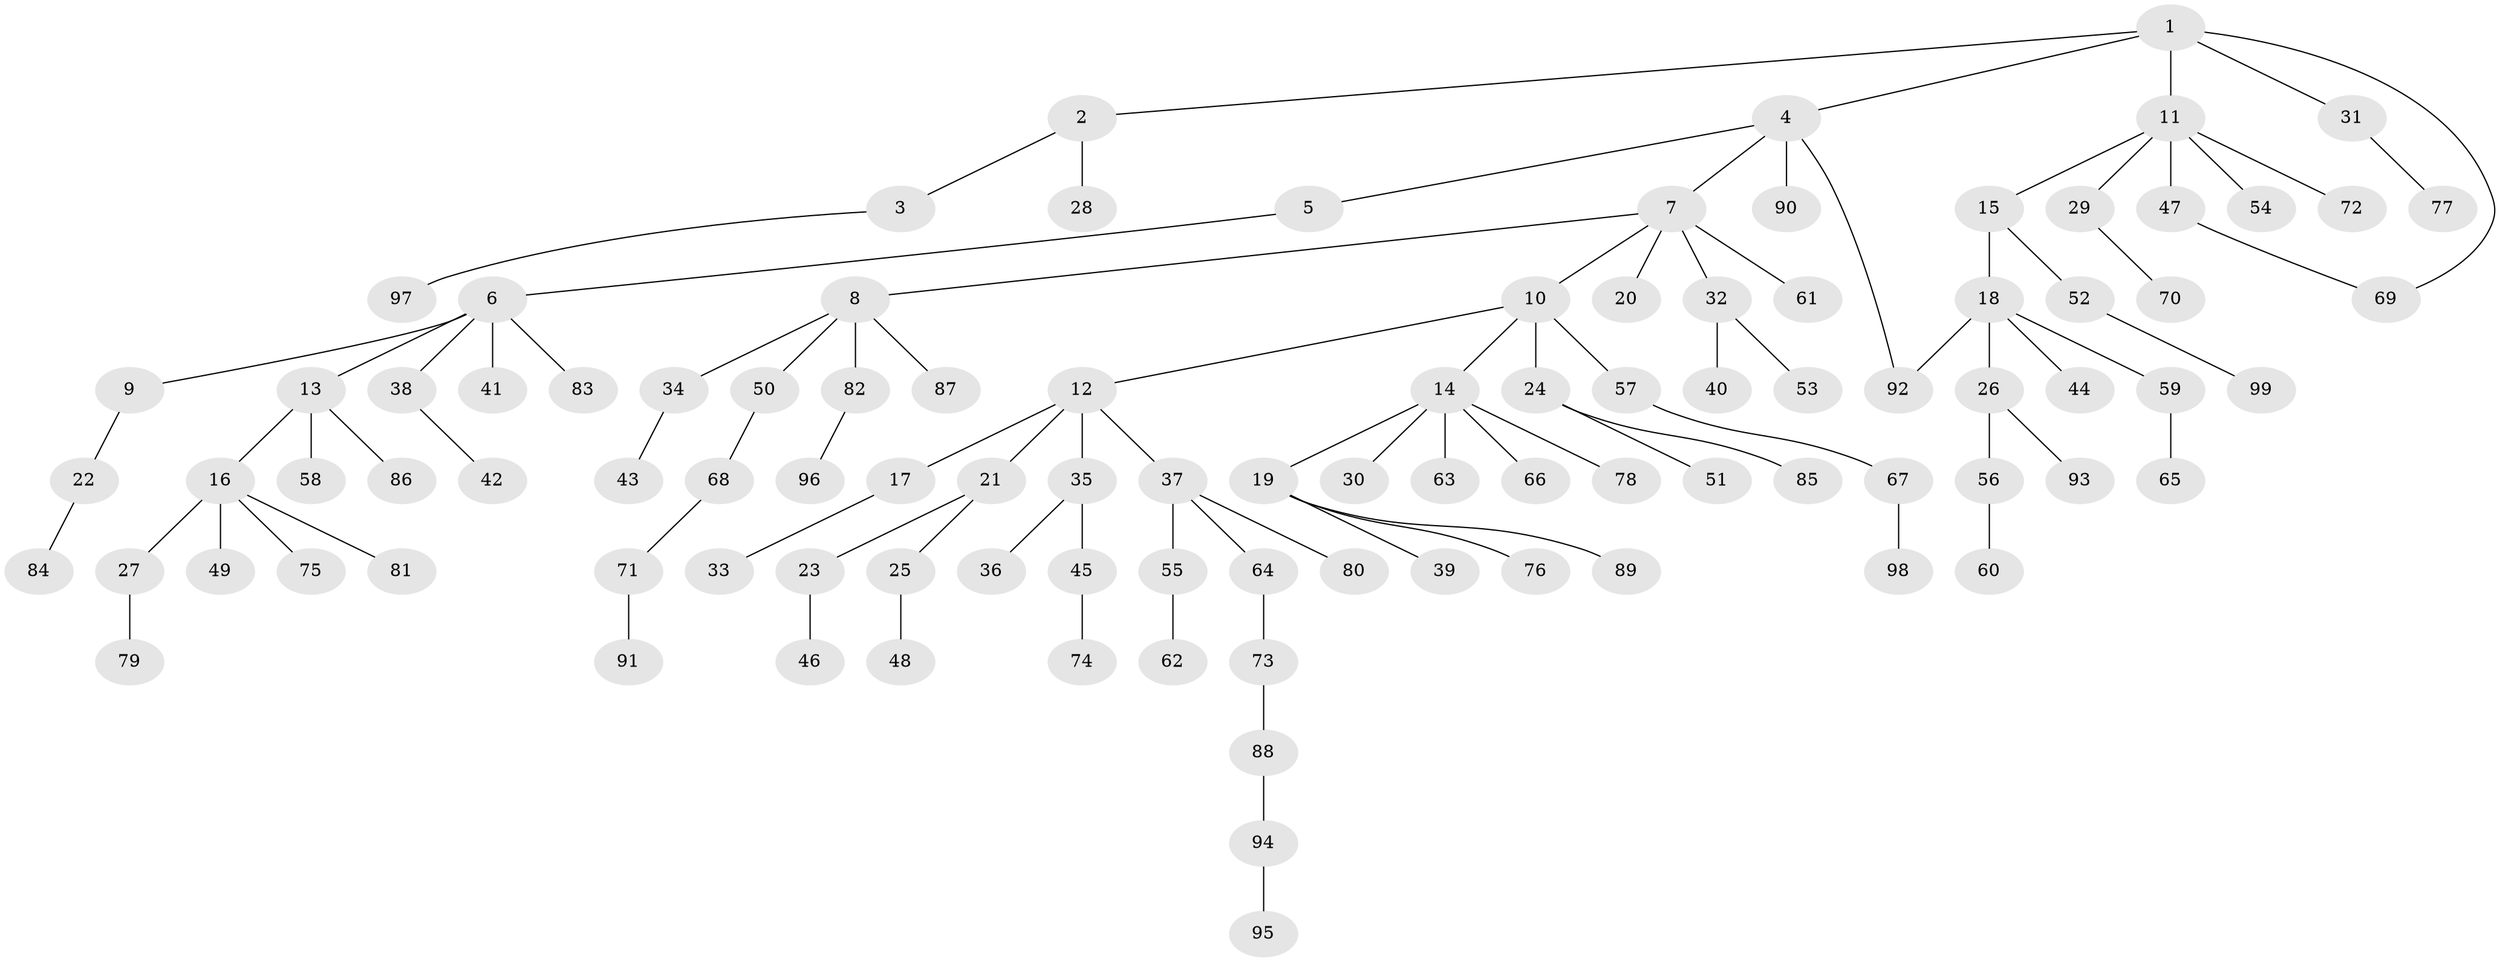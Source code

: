 // Generated by graph-tools (version 1.1) at 2025/42/03/09/25 04:42:09]
// undirected, 99 vertices, 100 edges
graph export_dot {
graph [start="1"]
  node [color=gray90,style=filled];
  1;
  2;
  3;
  4;
  5;
  6;
  7;
  8;
  9;
  10;
  11;
  12;
  13;
  14;
  15;
  16;
  17;
  18;
  19;
  20;
  21;
  22;
  23;
  24;
  25;
  26;
  27;
  28;
  29;
  30;
  31;
  32;
  33;
  34;
  35;
  36;
  37;
  38;
  39;
  40;
  41;
  42;
  43;
  44;
  45;
  46;
  47;
  48;
  49;
  50;
  51;
  52;
  53;
  54;
  55;
  56;
  57;
  58;
  59;
  60;
  61;
  62;
  63;
  64;
  65;
  66;
  67;
  68;
  69;
  70;
  71;
  72;
  73;
  74;
  75;
  76;
  77;
  78;
  79;
  80;
  81;
  82;
  83;
  84;
  85;
  86;
  87;
  88;
  89;
  90;
  91;
  92;
  93;
  94;
  95;
  96;
  97;
  98;
  99;
  1 -- 2;
  1 -- 4;
  1 -- 11;
  1 -- 31;
  1 -- 69;
  2 -- 3;
  2 -- 28;
  3 -- 97;
  4 -- 5;
  4 -- 7;
  4 -- 90;
  4 -- 92;
  5 -- 6;
  6 -- 9;
  6 -- 13;
  6 -- 38;
  6 -- 41;
  6 -- 83;
  7 -- 8;
  7 -- 10;
  7 -- 20;
  7 -- 32;
  7 -- 61;
  8 -- 34;
  8 -- 50;
  8 -- 82;
  8 -- 87;
  9 -- 22;
  10 -- 12;
  10 -- 14;
  10 -- 24;
  10 -- 57;
  11 -- 15;
  11 -- 29;
  11 -- 47;
  11 -- 54;
  11 -- 72;
  12 -- 17;
  12 -- 21;
  12 -- 35;
  12 -- 37;
  13 -- 16;
  13 -- 58;
  13 -- 86;
  14 -- 19;
  14 -- 30;
  14 -- 63;
  14 -- 66;
  14 -- 78;
  15 -- 18;
  15 -- 52;
  16 -- 27;
  16 -- 49;
  16 -- 75;
  16 -- 81;
  17 -- 33;
  18 -- 26;
  18 -- 44;
  18 -- 59;
  18 -- 92;
  19 -- 39;
  19 -- 76;
  19 -- 89;
  21 -- 23;
  21 -- 25;
  22 -- 84;
  23 -- 46;
  24 -- 51;
  24 -- 85;
  25 -- 48;
  26 -- 56;
  26 -- 93;
  27 -- 79;
  29 -- 70;
  31 -- 77;
  32 -- 40;
  32 -- 53;
  34 -- 43;
  35 -- 36;
  35 -- 45;
  37 -- 55;
  37 -- 64;
  37 -- 80;
  38 -- 42;
  45 -- 74;
  47 -- 69;
  50 -- 68;
  52 -- 99;
  55 -- 62;
  56 -- 60;
  57 -- 67;
  59 -- 65;
  64 -- 73;
  67 -- 98;
  68 -- 71;
  71 -- 91;
  73 -- 88;
  82 -- 96;
  88 -- 94;
  94 -- 95;
}
